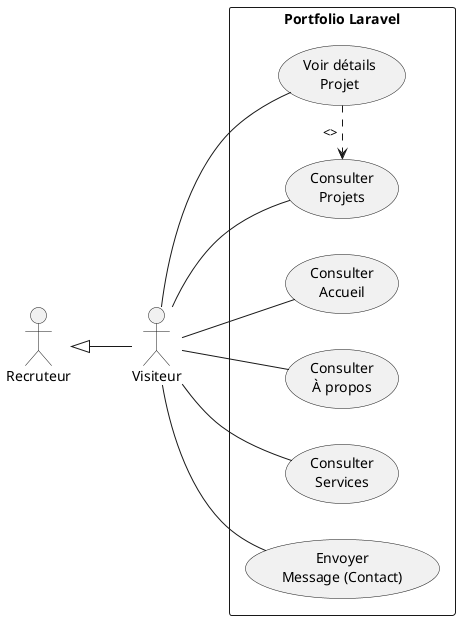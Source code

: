 @startuml
left to right direction
skinparam packageStyle rectangle

actor "Visiteur" as Visitor
actor "Recruteur" as Recruiter
Recruiter <|-- Visitor

rectangle "Portfolio Laravel" {
  usecase "Consulter\nAccueil" as UC_Home
  usecase "Consulter\nÀ propos" as UC_About
  usecase "Consulter\nProjets" as UC_Projects
  usecase "Voir détails\nProjet" as UC_ProjectDetails
  usecase "Consulter\nServices" as UC_Services
  usecase "Envoyer\nMessage (Contact)" as UC_Contact
}

Visitor -- UC_Home
Visitor -- UC_About
Visitor -- UC_Projects
Visitor -- UC_ProjectDetails
Visitor -- UC_Services
Visitor -- UC_Contact

' Optionnel : relations de dépendance/extension
UC_ProjectDetails .> UC_Projects : <>
@enduml 